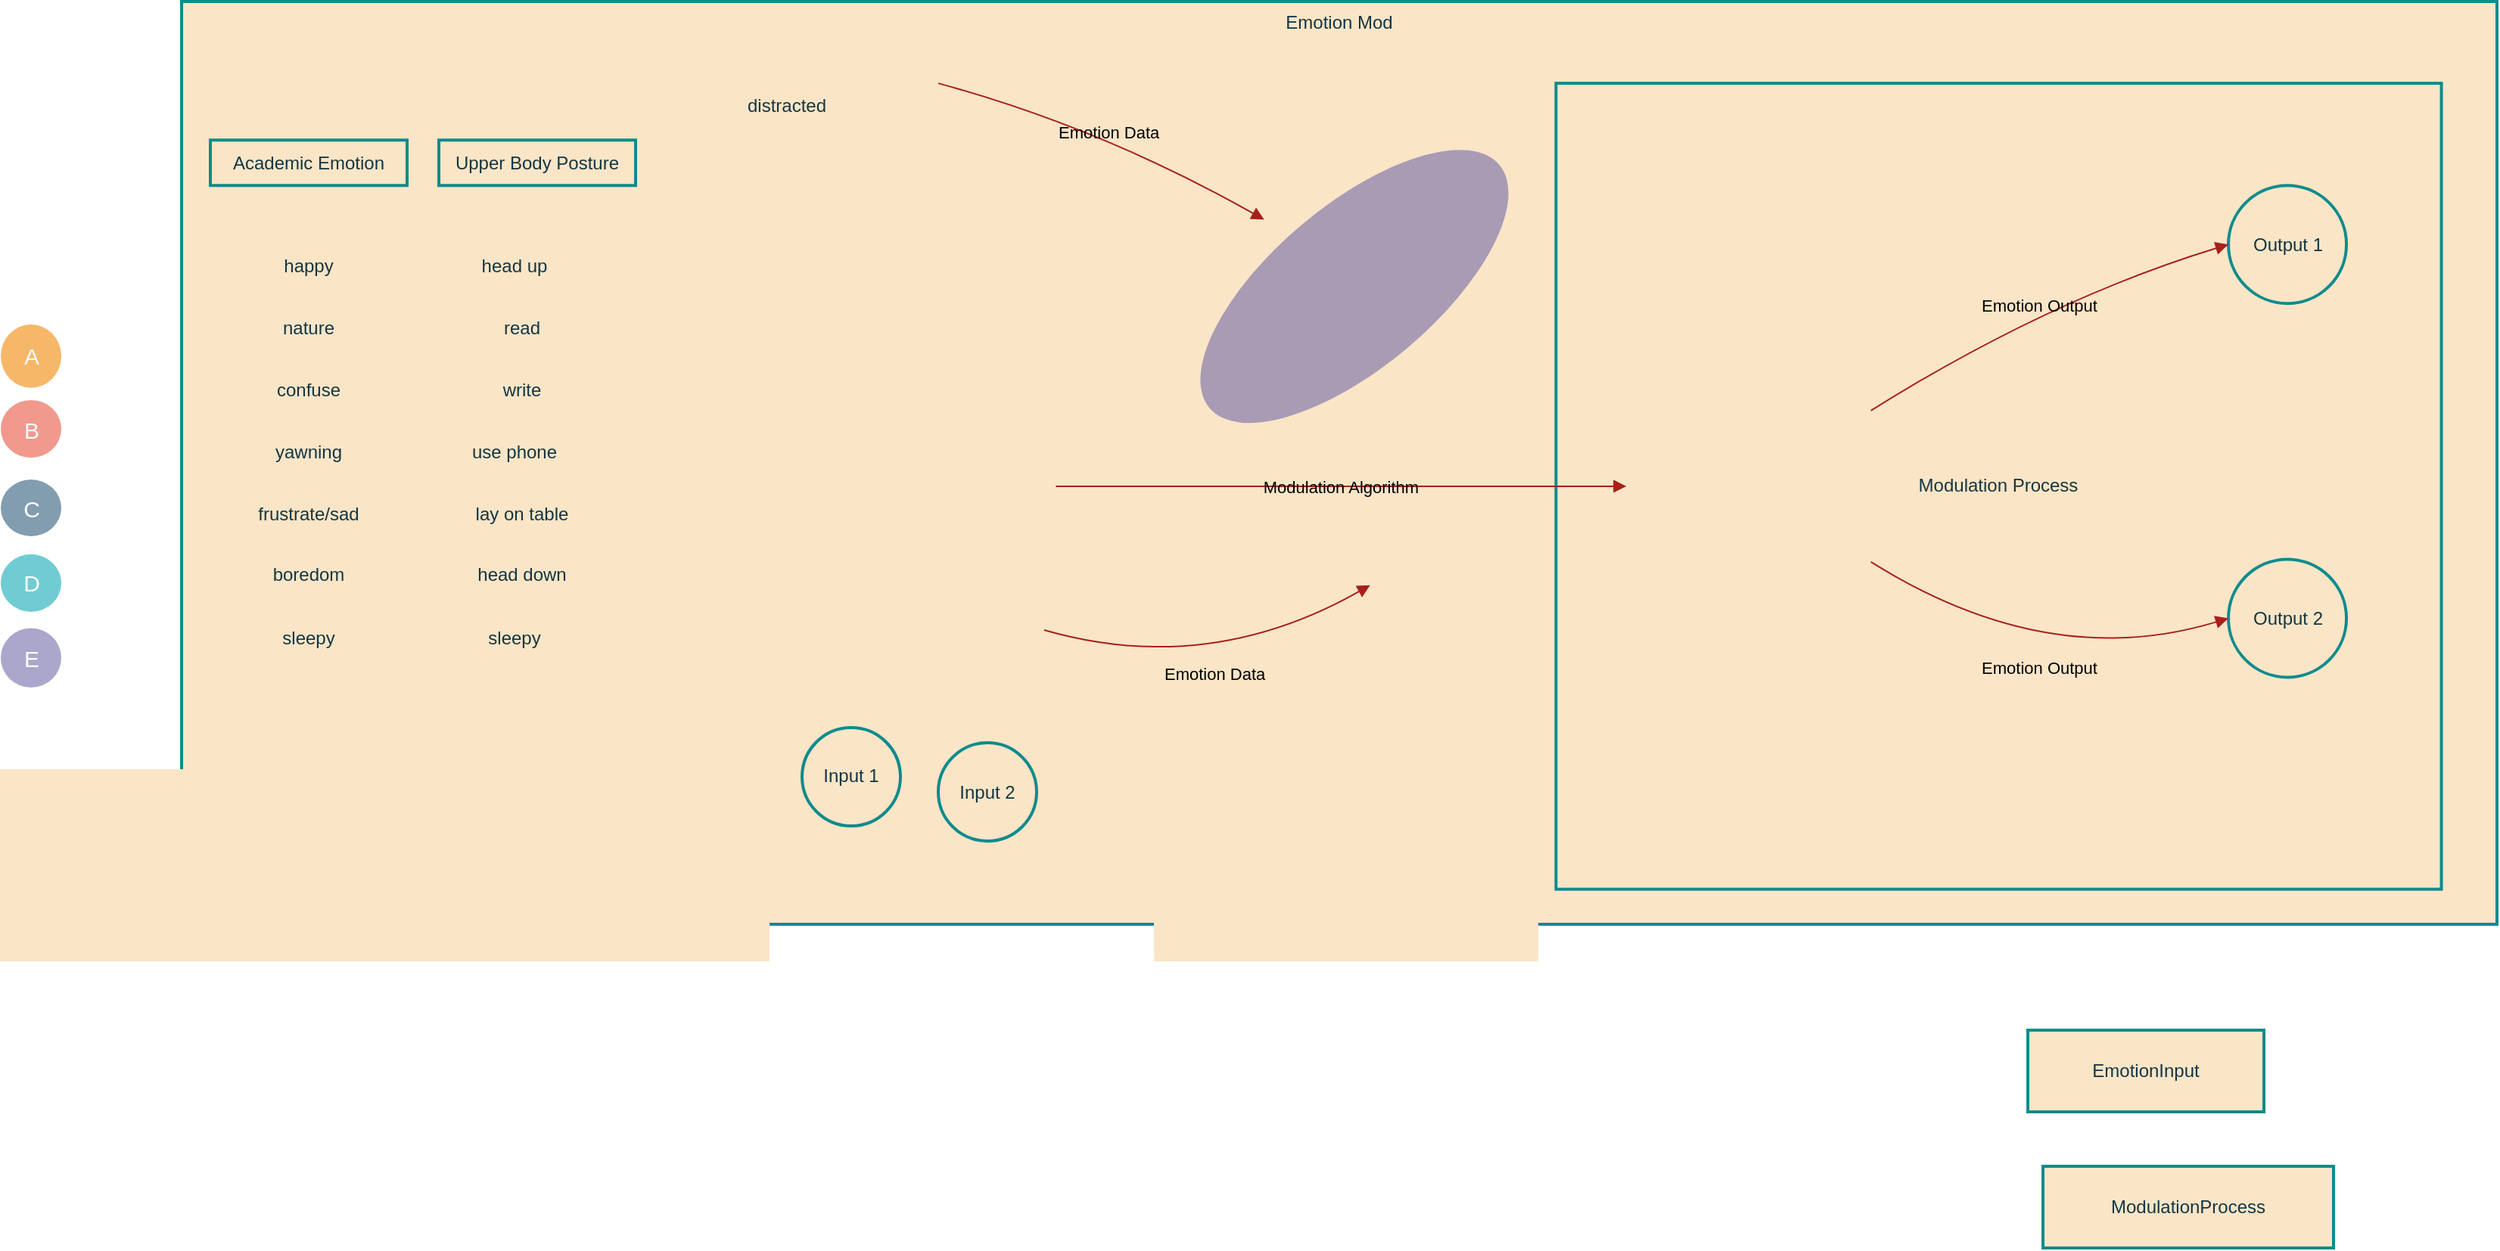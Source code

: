 <mxfile version="26.0.11">
  <diagram name="第 1 页" id="Mu2E_eLrNELdEOU-j35A">
    <mxGraphModel dx="1426" dy="781" grid="1" gridSize="10" guides="1" tooltips="1" connect="1" arrows="1" fold="1" page="1" pageScale="1" pageWidth="827" pageHeight="1169" math="0" shadow="0">
      <root>
        <mxCell id="0" />
        <mxCell id="1" parent="0" />
        <mxCell id="2" value="Emotion Mod" style="whiteSpace=wrap;strokeWidth=2;verticalAlign=top;labelBackgroundColor=none;fillColor=#FAE5C7;strokeColor=#0F8B8D;fontColor=#143642;" parent="1" vertex="1">
          <mxGeometry x="340" y="40" width="1530" height="610" as="geometry" />
        </mxCell>
        <mxCell id="3" value="Modulator" style="whiteSpace=wrap;strokeWidth=2;labelBackgroundColor=none;fillColor=#FAE5C7;strokeColor=#0F8B8D;fontColor=#143642;" parent="2" vertex="1">
          <mxGeometry x="954.72" y="268.323" width="161.568" height="104.241" as="geometry" />
        </mxCell>
        <mxCell id="4" value="Modulation Process" style="whiteSpace=wrap;strokeWidth=2;labelBackgroundColor=none;fillColor=#FAE5C7;strokeColor=#0F8B8D;fontColor=#143642;" parent="2" vertex="1">
          <mxGeometry x="908.208" y="54.051" width="585.072" height="532.785" as="geometry" />
        </mxCell>
        <mxCell id="5" value="Input 1" style="ellipse;aspect=fixed;strokeWidth=2;whiteSpace=wrap;labelBackgroundColor=none;fillColor=#FAE5C7;strokeColor=#0F8B8D;fontColor=#143642;" parent="2" vertex="1">
          <mxGeometry x="410.002" y="479.999" width="65" height="65" as="geometry" />
        </mxCell>
        <mxCell id="7" value="Input 2" style="ellipse;aspect=fixed;strokeWidth=2;whiteSpace=wrap;labelBackgroundColor=none;fillColor=#FAE5C7;strokeColor=#0F8B8D;fontColor=#143642;" parent="2" vertex="1">
          <mxGeometry x="500" y="490.003" width="65" height="65" as="geometry" />
        </mxCell>
        <mxCell id="8" value="Output 1" style="ellipse;aspect=fixed;strokeWidth=2;whiteSpace=wrap;labelBackgroundColor=none;fillColor=#FAE5C7;strokeColor=#0F8B8D;fontColor=#143642;" parent="2" vertex="1">
          <mxGeometry x="1352.52" y="121.614" width="78" height="78" as="geometry" />
        </mxCell>
        <mxCell id="9" value="Output 2" style="ellipse;aspect=fixed;strokeWidth=2;whiteSpace=wrap;labelBackgroundColor=none;fillColor=#FAE5C7;strokeColor=#0F8B8D;fontColor=#143642;" parent="2" vertex="1">
          <mxGeometry x="1352.52" y="368.703" width="78" height="78" as="geometry" />
        </mxCell>
        <mxCell id="10" value="Academic Emotion" style="whiteSpace=wrap;strokeWidth=2;labelBackgroundColor=none;fillColor=#FAE5C7;strokeColor=#0F8B8D;fontColor=#143642;" parent="2" vertex="1">
          <mxGeometry x="19" y="91.61" width="130" height="30" as="geometry" />
        </mxCell>
        <mxCell id="11" value="Emotion Data" style="curved=1;startArrow=none;endArrow=block;exitX=1.01;exitY=0.5;entryX=0;entryY=0.01;labelBackgroundColor=none;strokeColor=#A8201A;fontColor=default;" parent="2" edge="1">
          <mxGeometry relative="1" as="geometry">
            <Array as="points">
              <mxPoint x="607.712" y="83.321" />
            </Array>
            <mxPoint x="500" y="54.049" as="sourcePoint" />
            <mxPoint x="715.424" y="144.205" as="targetPoint" />
          </mxGeometry>
        </mxCell>
        <mxCell id="12" value="Emotion Data" style="curved=1;startArrow=none;endArrow=block;exitX=1.01;exitY=0.5;entryX=0;entryY=0.99;labelBackgroundColor=none;strokeColor=#A8201A;fontColor=default;" parent="2" edge="1">
          <mxGeometry relative="1" as="geometry">
            <Array as="points">
              <mxPoint x="677.712" y="446.705" />
            </Array>
            <mxPoint x="570" y="415.503" as="sourcePoint" />
            <mxPoint x="785.424" y="385.821" as="targetPoint" />
          </mxGeometry>
        </mxCell>
        <mxCell id="13" value="Modulation Algorithm" style="curved=1;startArrow=none;endArrow=block;exitX=1;exitY=0.5;entryX=0;entryY=0.5;labelBackgroundColor=none;strokeColor=#A8201A;fontColor=default;" parent="2" target="3" edge="1">
          <mxGeometry relative="1" as="geometry">
            <Array as="points" />
            <mxPoint x="577.728" y="320.443" as="sourcePoint" />
          </mxGeometry>
        </mxCell>
        <mxCell id="14" value="Emotion Output" style="curved=1;startArrow=none;endArrow=block;exitX=1;exitY=0.02;entryX=0;entryY=0.5;labelBackgroundColor=none;strokeColor=#A8201A;fontColor=default;" parent="2" source="3" target="8" edge="1">
          <mxGeometry relative="1" as="geometry">
            <Array as="points">
              <mxPoint x="1233.792" y="196.899" />
            </Array>
          </mxGeometry>
        </mxCell>
        <mxCell id="15" value="Emotion Output" style="curved=1;startArrow=none;endArrow=block;exitX=1;exitY=0.98;entryX=0;entryY=0.5;labelBackgroundColor=none;strokeColor=#A8201A;fontColor=default;" parent="2" source="3" target="9" edge="1">
          <mxGeometry relative="1" as="geometry">
            <Array as="points">
              <mxPoint x="1233.792" y="443.987" />
            </Array>
          </mxGeometry>
        </mxCell>
        <mxCell id="aTnPbn40ItSZbfzdWut3-23" value="" style="ellipse;whiteSpace=wrap;rotation=-40;fillColor=#736CA8;opacity=60;strokeColor=none;html=1;" vertex="1" parent="2">
          <mxGeometry x="650" y="134.72" width="250" height="107.28" as="geometry" />
        </mxCell>
        <mxCell id="aTnPbn40ItSZbfzdWut3-25" value="happy" style="text;html=1;align=center;verticalAlign=middle;whiteSpace=wrap;rounded=0;fontColor=#143642;" vertex="1" parent="2">
          <mxGeometry x="54" y="160" width="60" height="30" as="geometry" />
        </mxCell>
        <mxCell id="aTnPbn40ItSZbfzdWut3-24" value="nature" style="text;html=1;align=center;verticalAlign=middle;whiteSpace=wrap;rounded=0;fontColor=#143642;" vertex="1" parent="2">
          <mxGeometry x="54" y="201" width="60" height="30" as="geometry" />
        </mxCell>
        <mxCell id="aTnPbn40ItSZbfzdWut3-26" value="confuse" style="text;html=1;align=center;verticalAlign=middle;whiteSpace=wrap;rounded=0;fontColor=#143642;" vertex="1" parent="2">
          <mxGeometry x="54" y="242" width="60" height="30" as="geometry" />
        </mxCell>
        <mxCell id="aTnPbn40ItSZbfzdWut3-27" value="yawning" style="text;html=1;align=center;verticalAlign=middle;whiteSpace=wrap;rounded=0;fontColor=#143642;" vertex="1" parent="2">
          <mxGeometry x="54" y="283" width="60" height="30" as="geometry" />
        </mxCell>
        <mxCell id="aTnPbn40ItSZbfzdWut3-28" value="boredom" style="text;html=1;align=center;verticalAlign=middle;whiteSpace=wrap;rounded=0;fontColor=#143642;" vertex="1" parent="2">
          <mxGeometry x="54" y="367" width="60" height="24.88" as="geometry" />
        </mxCell>
        <mxCell id="aTnPbn40ItSZbfzdWut3-29" value="sleepy" style="text;html=1;align=center;verticalAlign=middle;whiteSpace=wrap;rounded=0;fontColor=#143642;" vertex="1" parent="2">
          <mxGeometry x="54" y="406" width="60" height="30" as="geometry" />
        </mxCell>
        <mxCell id="aTnPbn40ItSZbfzdWut3-30" value="frustrate/sad" style="text;html=1;align=center;verticalAlign=middle;whiteSpace=wrap;rounded=0;fontColor=#143642;" vertex="1" parent="2">
          <mxGeometry x="54" y="324" width="60" height="30" as="geometry" />
        </mxCell>
        <mxCell id="aTnPbn40ItSZbfzdWut3-32" value="distracted" style="text;html=1;align=center;verticalAlign=middle;whiteSpace=wrap;rounded=0;fontColor=#143642;" vertex="1" parent="2">
          <mxGeometry x="370" y="54.05" width="60" height="30" as="geometry" />
        </mxCell>
        <mxCell id="aTnPbn40ItSZbfzdWut3-34" value="head up" style="text;html=1;align=center;verticalAlign=middle;whiteSpace=wrap;rounded=0;fontColor=#143642;" vertex="1" parent="2">
          <mxGeometry x="190" y="160" width="60" height="30" as="geometry" />
        </mxCell>
        <mxCell id="aTnPbn40ItSZbfzdWut3-35" value="read" style="text;html=1;align=center;verticalAlign=middle;whiteSpace=wrap;rounded=0;fontColor=#143642;" vertex="1" parent="2">
          <mxGeometry x="185" y="201" width="80" height="30" as="geometry" />
        </mxCell>
        <mxCell id="aTnPbn40ItSZbfzdWut3-36" value="write" style="text;html=1;align=center;verticalAlign=middle;whiteSpace=wrap;rounded=0;fontColor=#143642;" vertex="1" parent="2">
          <mxGeometry x="190" y="242" width="70" height="30" as="geometry" />
        </mxCell>
        <mxCell id="aTnPbn40ItSZbfzdWut3-37" value="use phone" style="text;html=1;align=center;verticalAlign=middle;whiteSpace=wrap;rounded=0;fontColor=#143642;" vertex="1" parent="2">
          <mxGeometry x="190" y="283" width="60" height="30" as="geometry" />
        </mxCell>
        <mxCell id="aTnPbn40ItSZbfzdWut3-38" value="head down" style="text;html=1;align=center;verticalAlign=middle;whiteSpace=wrap;rounded=0;fontColor=#143642;" vertex="1" parent="2">
          <mxGeometry x="190" y="367" width="70" height="24.88" as="geometry" />
        </mxCell>
        <mxCell id="aTnPbn40ItSZbfzdWut3-39" value="sleepy" style="text;html=1;align=center;verticalAlign=middle;whiteSpace=wrap;rounded=0;fontColor=#143642;" vertex="1" parent="2">
          <mxGeometry x="190" y="406" width="60" height="30" as="geometry" />
        </mxCell>
        <mxCell id="aTnPbn40ItSZbfzdWut3-40" value="lay on table" style="text;html=1;align=center;verticalAlign=middle;whiteSpace=wrap;rounded=0;fontColor=#143642;" vertex="1" parent="2">
          <mxGeometry x="190" y="324" width="70" height="30" as="geometry" />
        </mxCell>
        <mxCell id="aTnPbn40ItSZbfzdWut3-41" value="Upper Body Posture" style="whiteSpace=wrap;strokeWidth=2;labelBackgroundColor=none;fillColor=#FAE5C7;strokeColor=#0F8B8D;fontColor=#143642;" vertex="1" parent="2">
          <mxGeometry x="170" y="91.61" width="130" height="30" as="geometry" />
        </mxCell>
        <mxCell id="16" value="EmotionInput" style="whiteSpace=wrap;strokeWidth=2;labelBackgroundColor=none;fillColor=#FAE5C7;strokeColor=#0F8B8D;fontColor=#143642;" parent="1" vertex="1">
          <mxGeometry x="1560" y="720" width="156" height="54" as="geometry" />
        </mxCell>
        <mxCell id="17" value="ModulationProcess" style="whiteSpace=wrap;strokeWidth=2;labelBackgroundColor=none;fillColor=#FAE5C7;strokeColor=#0F8B8D;fontColor=#143642;" parent="1" vertex="1">
          <mxGeometry x="1570" y="810" width="192" height="54" as="geometry" />
        </mxCell>
        <mxCell id="aTnPbn40ItSZbfzdWut3-18" value="A" style="ellipse;whiteSpace=wrap;rotation=0;fillColor=#f08705;opacity=60;strokeColor=none;html=1;gradientColor=none;fontSize=15;fontColor=#FFFFFF;" vertex="1" parent="1">
          <mxGeometry x="220.5" y="253.485" width="40.0" height="41.869" as="geometry" />
        </mxCell>
        <mxCell id="aTnPbn40ItSZbfzdWut3-19" value="B" style="ellipse;whiteSpace=wrap;rotation=0;fillColor=#e85642;opacity=60;strokeColor=none;html=1;fontSize=15;fontColor=#FFFFFF;" vertex="1" parent="1">
          <mxGeometry x="220.5" y="303.485" width="40" height="38.092" as="geometry" />
        </mxCell>
        <mxCell id="aTnPbn40ItSZbfzdWut3-20" value="C" style="ellipse;whiteSpace=wrap;fillColor=#2f5b7c;opacity=60;strokeColor=none;html=1;fontSize=15;fontColor=#FFFFFF;" vertex="1" parent="1">
          <mxGeometry x="220.5" y="356.061" width="40" height="37.423" as="geometry" />
        </mxCell>
        <mxCell id="aTnPbn40ItSZbfzdWut3-21" value="D" style="ellipse;whiteSpace=wrap;fillColor=#12aab5;opacity=60;strokeColor=none;html=1;fontSize=15;fontColor=#FFFFFF;" vertex="1" parent="1">
          <mxGeometry x="220.5" y="405.392" width="40" height="38.092" as="geometry" />
        </mxCell>
        <mxCell id="aTnPbn40ItSZbfzdWut3-22" value="E" style="ellipse;whiteSpace=wrap;rotation=0;fillColor=#736ca8;opacity=60;strokeColor=none;html=1;fontSize=15;fontColor=#FFFFFF;" vertex="1" parent="1">
          <mxGeometry x="220.5" y="454.283" width="40.0" height="39.202" as="geometry" />
        </mxCell>
      </root>
    </mxGraphModel>
  </diagram>
</mxfile>
